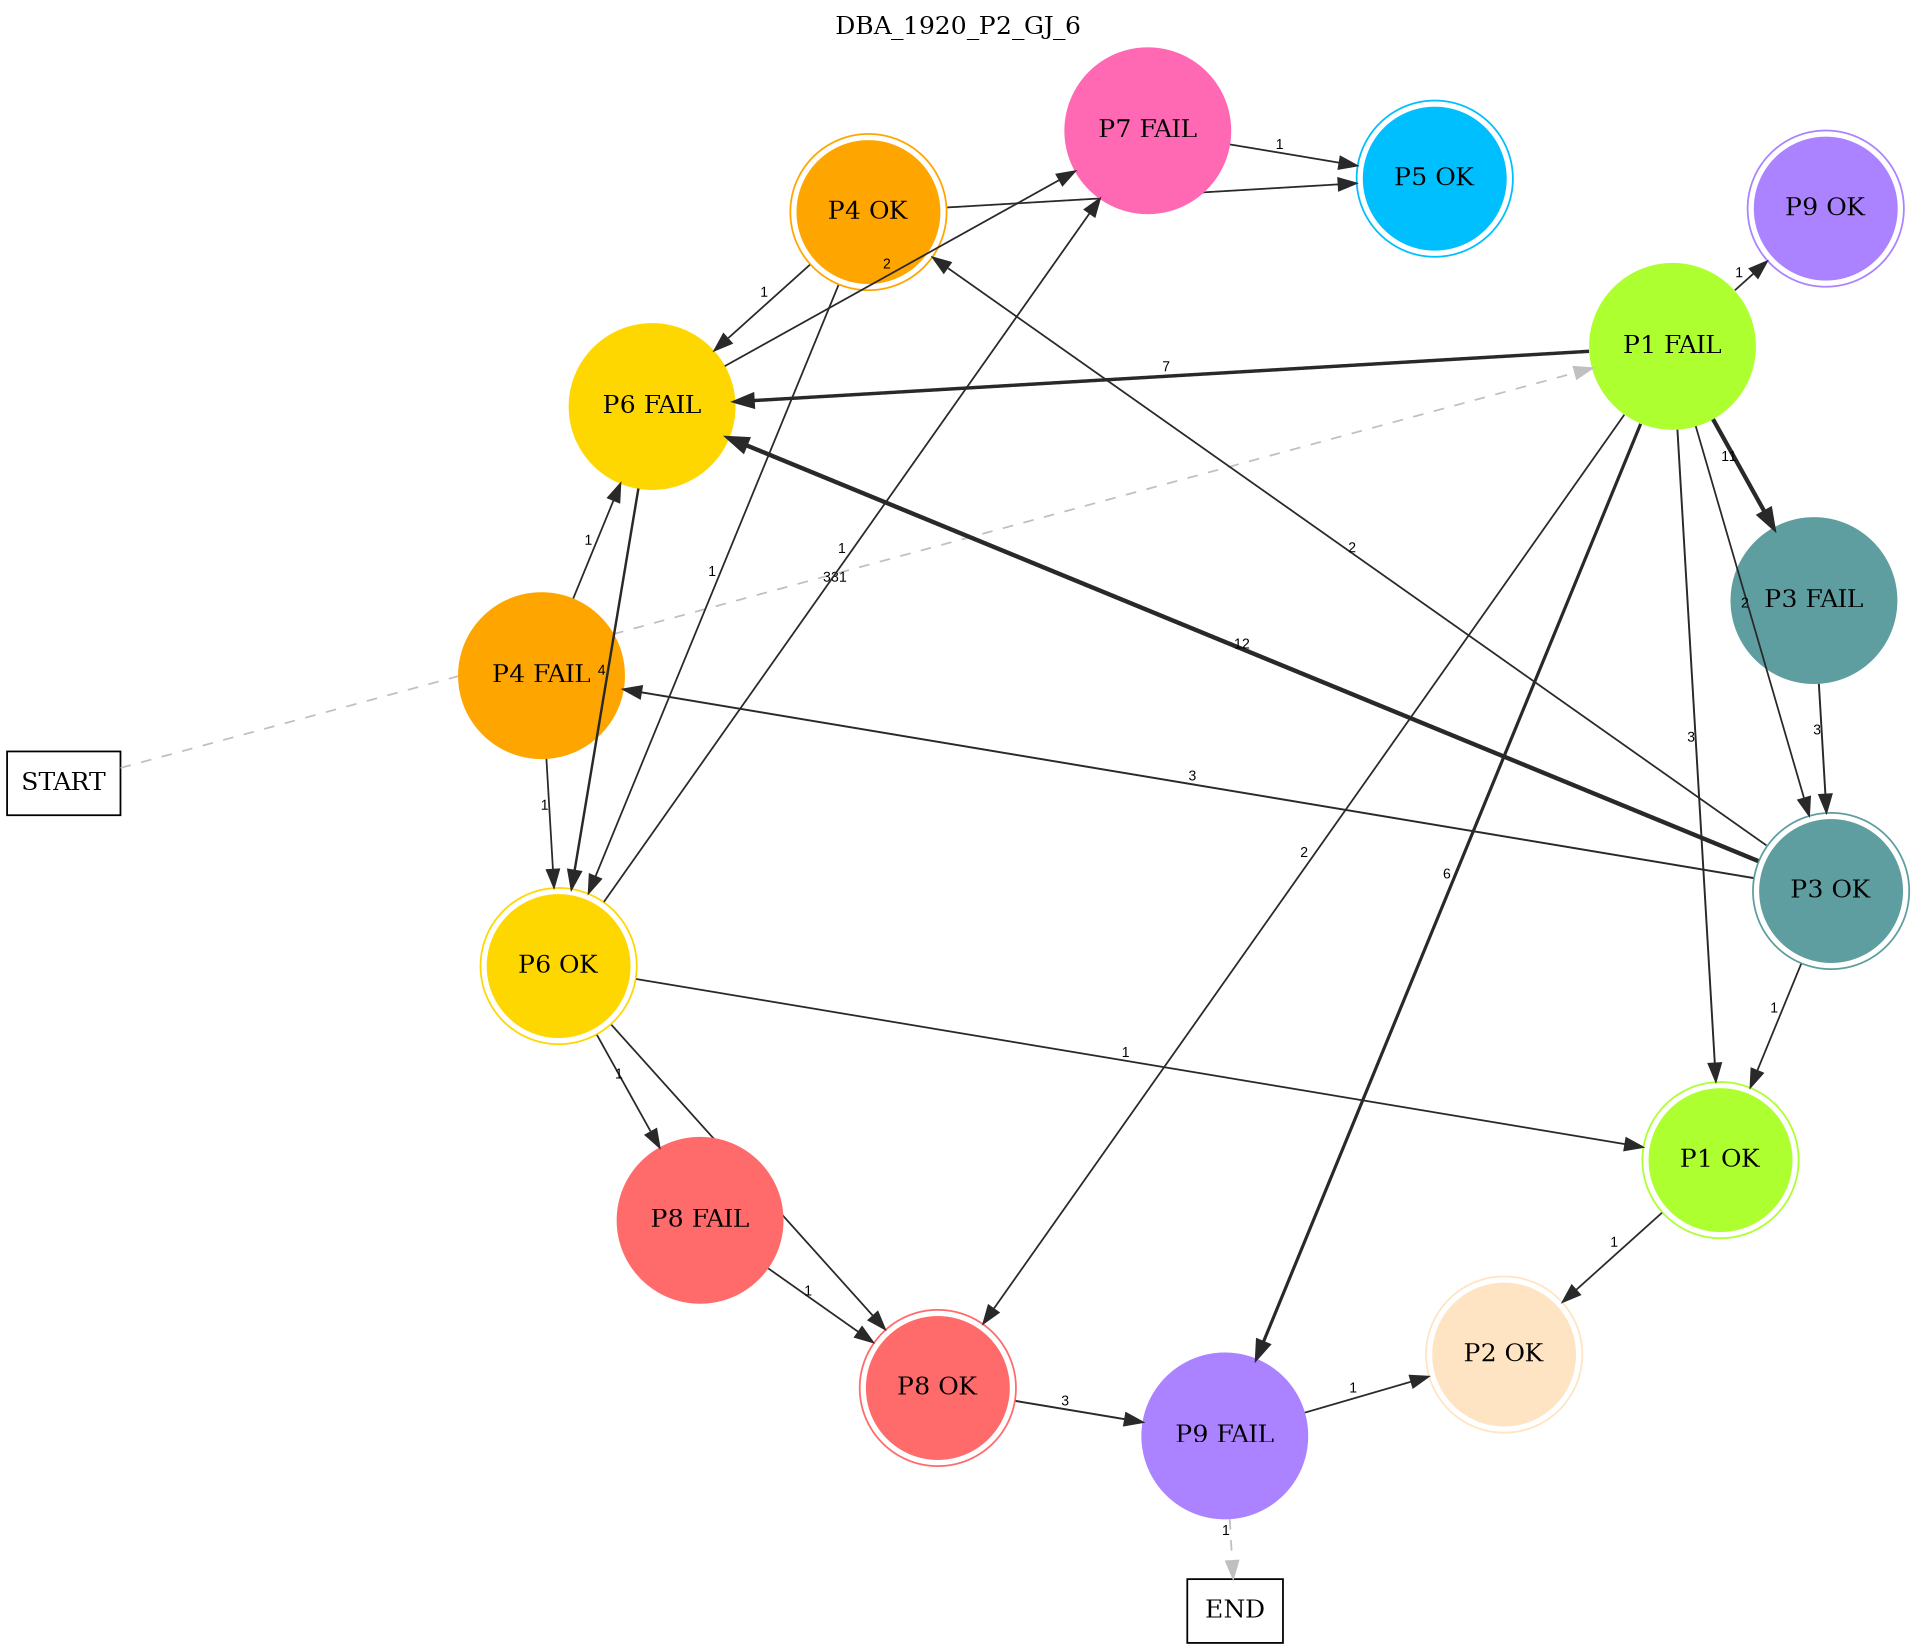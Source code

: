 digraph DBA_1920_P2_GJ_6 {
	labelloc="t";
	label=DBA_1920_P2_GJ_6;
	dpi = 150
	size="16,11!";
	margin = 0;
layout=circo;
"START" [shape=box, fillcolor=white, style=filled, color=black]
"P1 FAIL" [shape=circle, color=greenyellow, style=filled]
"P9 OK" [shape=circle, color=mediumpurple1, peripheries=2, style=filled]
"P1 OK" [shape=circle, color=greenyellow, peripheries=2, style=filled]
"P3 FAIL" [shape=circle, color=cadetblue, style=filled]
"P3 OK" [shape=circle, color=cadetblue, peripheries=2, style=filled]
"P4 OK" [shape=circle, color=orange, peripheries=2, style=filled]
"P5 OK" [shape=circle, color=deepskyblue, peripheries=2, style=filled]
"P6 FAIL" [shape=circle, color=gold, style=filled]
"P6 OK" [shape=circle, color=gold, peripheries=2, style=filled]
"P7 FAIL" [shape=circle, color=hotpink, style=filled]
"P4 FAIL" [shape=circle, color=orange, style=filled]
"P8 OK" [shape=circle, color=indianred1, peripheries=2, style=filled]
"P9 FAIL" [shape=circle, color=mediumpurple1, style=filled]
"P2 OK" [shape=circle, color=bisque, peripheries=2, style=filled]
"P8 FAIL" [shape=circle, color=indianred1, style=filled]
"END" [shape=box, fillcolor=white, style=filled, color=black]
"START" -> "P1 FAIL" [ style = dashed color=grey label ="331" labelfloat=false fontname="Arial" fontsize=8]

"P1 FAIL" -> "P9 OK" [ color=grey16 penwidth = "1"label ="1" labelfloat=false fontname="Arial" fontsize=8]

"P1 FAIL" -> "P1 OK" [ color=grey16 penwidth = "1.09861228866811"label ="3" labelfloat=false fontname="Arial" fontsize=8]

"P1 FAIL" -> "P3 FAIL" [ color=grey16 penwidth = "2.39789527279837"label ="11" labelfloat=false fontname="Arial" fontsize=8]

"P1 FAIL" -> "P3 OK" [ color=grey16 penwidth = "1"label ="2" labelfloat=false fontname="Arial" fontsize=8]

"P1 FAIL" -> "P6 FAIL" [ color=grey16 penwidth = "1.94591014905531"label ="7" labelfloat=false fontname="Arial" fontsize=8]

"P1 FAIL" -> "P8 OK" [ color=grey16 penwidth = "1"label ="2" labelfloat=false fontname="Arial" fontsize=8]

"P1 FAIL" -> "P9 FAIL" [ color=grey16 penwidth = "1.79175946922805"label ="6" labelfloat=false fontname="Arial" fontsize=8]

"P1 OK" -> "P2 OK" [ color=grey16 penwidth = "1"label ="1" labelfloat=false fontname="Arial" fontsize=8]

"P3 FAIL" -> "P3 OK" [ color=grey16 penwidth = "1.09861228866811"label ="3" labelfloat=false fontname="Arial" fontsize=8]

"P3 OK" -> "P1 OK" [ color=grey16 penwidth = "1"label ="1" labelfloat=false fontname="Arial" fontsize=8]

"P3 OK" -> "P4 OK" [ color=grey16 penwidth = "1"label ="2" labelfloat=false fontname="Arial" fontsize=8]

"P3 OK" -> "P6 FAIL" [ color=grey16 penwidth = "2.484906649788"label ="12" labelfloat=false fontname="Arial" fontsize=8]

"P3 OK" -> "P4 FAIL" [ color=grey16 penwidth = "1.09861228866811"label ="3" labelfloat=false fontname="Arial" fontsize=8]

"P4 OK" -> "P5 OK" [ color=grey16 penwidth = "1"label ="2" labelfloat=false fontname="Arial" fontsize=8]

"P4 OK" -> "P6 FAIL" [ color=grey16 penwidth = "1"label ="1" labelfloat=false fontname="Arial" fontsize=8]

"P4 OK" -> "P6 OK" [ color=grey16 penwidth = "1"label ="1" labelfloat=false fontname="Arial" fontsize=8]

"P6 FAIL" -> "P6 OK" [ color=grey16 penwidth = "1.38629436111989"label ="4" labelfloat=false fontname="Arial" fontsize=8]

"P6 FAIL" -> "P7 FAIL" [ color=grey16 penwidth = "1"label ="2" labelfloat=false fontname="Arial" fontsize=8]

"P6 OK" -> "P1 OK" [ color=grey16 penwidth = "1"label ="1" labelfloat=false fontname="Arial" fontsize=8]

"P6 OK" -> "P7 FAIL" [ color=grey16 penwidth = "1"label ="1" labelfloat=false fontname="Arial" fontsize=8]

"P6 OK" -> "P8 OK" [ color=grey16 penwidth = "1"label ="2" labelfloat=false fontname="Arial" fontsize=8]

"P6 OK" -> "P8 FAIL" [ color=grey16 penwidth = "1"label ="1" labelfloat=false fontname="Arial" fontsize=8]

"P7 FAIL" -> "P5 OK" [ color=grey16 penwidth = "1"label ="1" labelfloat=false fontname="Arial" fontsize=8]

"P4 FAIL" -> "P6 FAIL" [ color=grey16 penwidth = "1"label ="1" labelfloat=false fontname="Arial" fontsize=8]

"P4 FAIL" -> "P6 OK" [ color=grey16 penwidth = "1"label ="1" labelfloat=false fontname="Arial" fontsize=8]

"P8 OK" -> "P9 FAIL" [ color=grey16 penwidth = "1.09861228866811"label ="3" labelfloat=false fontname="Arial" fontsize=8]

"P9 FAIL" -> "P2 OK" [ color=grey16 penwidth = "1"label ="1" labelfloat=false fontname="Arial" fontsize=8]

"P9 FAIL" -> "END" [ style = dashed color=grey label ="1" labelfloat=false fontname="Arial" fontsize=8]

"P8 FAIL" -> "P8 OK" [ color=grey16 penwidth = "1"label ="1" labelfloat=false fontname="Arial" fontsize=8]

}
